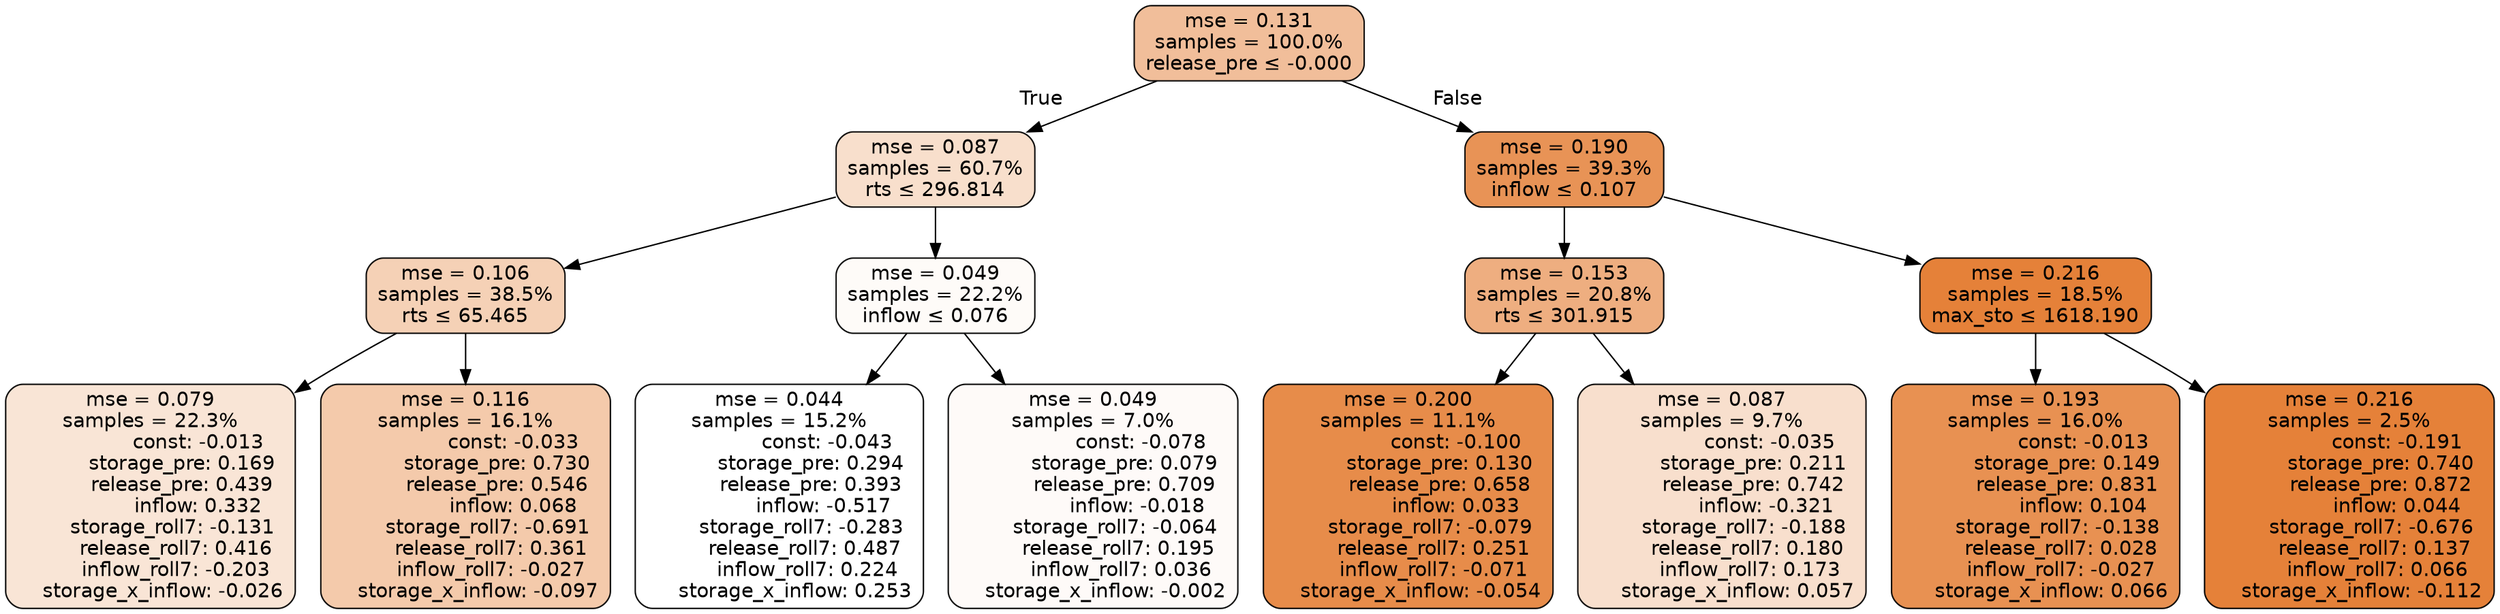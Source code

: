 digraph tree {
bgcolor="transparent"
node [shape=rectangle, style="filled, rounded", color="black", fontname=helvetica] ;
edge [fontname=helvetica] ;
	"0" [label="mse = 0.131
samples = 100.0%
release_pre &le; -0.000", fillcolor="#f1be9a"]
	"1" [label="mse = 0.087
samples = 60.7%
rts &le; 296.814", fillcolor="#f8dfcc"]
	"2" [label="mse = 0.106
samples = 38.5%
rts &le; 65.465", fillcolor="#f5d1b6"]
	"3" [label="mse = 0.079
samples = 22.3%
               const: -0.013
          storage_pre: 0.169
          release_pre: 0.439
               inflow: 0.332
       storage_roll7: -0.131
        release_roll7: 0.416
        inflow_roll7: -0.203
    storage_x_inflow: -0.026", fillcolor="#f9e5d6"]
	"4" [label="mse = 0.116
samples = 16.1%
               const: -0.033
          storage_pre: 0.730
          release_pre: 0.546
               inflow: 0.068
       storage_roll7: -0.691
        release_roll7: 0.361
        inflow_roll7: -0.027
    storage_x_inflow: -0.097", fillcolor="#f4caab"]
	"5" [label="mse = 0.049
samples = 22.2%
inflow &le; 0.076", fillcolor="#fefbf8"]
	"6" [label="mse = 0.044
samples = 15.2%
               const: -0.043
          storage_pre: 0.294
          release_pre: 0.393
              inflow: -0.517
       storage_roll7: -0.283
        release_roll7: 0.487
         inflow_roll7: 0.224
     storage_x_inflow: 0.253", fillcolor="#ffffff"]
	"7" [label="mse = 0.049
samples = 7.0%
               const: -0.078
          storage_pre: 0.079
          release_pre: 0.709
              inflow: -0.018
       storage_roll7: -0.064
        release_roll7: 0.195
         inflow_roll7: 0.036
    storage_x_inflow: -0.002", fillcolor="#fefaf8"]
	"8" [label="mse = 0.190
samples = 39.3%
inflow &le; 0.107", fillcolor="#e89356"]
	"9" [label="mse = 0.153
samples = 20.8%
rts &le; 301.915", fillcolor="#eeae80"]
	"10" [label="mse = 0.200
samples = 11.1%
               const: -0.100
          storage_pre: 0.130
          release_pre: 0.658
               inflow: 0.033
       storage_roll7: -0.079
        release_roll7: 0.251
        inflow_roll7: -0.071
    storage_x_inflow: -0.054", fillcolor="#e78c4a"]
	"11" [label="mse = 0.087
samples = 9.7%
               const: -0.035
          storage_pre: 0.211
          release_pre: 0.742
              inflow: -0.321
       storage_roll7: -0.188
        release_roll7: 0.180
         inflow_roll7: 0.173
     storage_x_inflow: 0.057", fillcolor="#f8dfcd"]
	"12" [label="mse = 0.216
samples = 18.5%
max_sto &le; 1618.190", fillcolor="#e58139"]
	"13" [label="mse = 0.193
samples = 16.0%
               const: -0.013
          storage_pre: 0.149
          release_pre: 0.831
               inflow: 0.104
       storage_roll7: -0.138
        release_roll7: 0.028
        inflow_roll7: -0.027
     storage_x_inflow: 0.066", fillcolor="#e89152"]
	"14" [label="mse = 0.216
samples = 2.5%
               const: -0.191
          storage_pre: 0.740
          release_pre: 0.872
               inflow: 0.044
       storage_roll7: -0.676
        release_roll7: 0.137
         inflow_roll7: 0.066
    storage_x_inflow: -0.112", fillcolor="#e58139"]

	"0" -> "1" [labeldistance=2.5, labelangle=45, headlabel="True"]
	"1" -> "2"
	"2" -> "3"
	"2" -> "4"
	"1" -> "5"
	"5" -> "6"
	"5" -> "7"
	"0" -> "8" [labeldistance=2.5, labelangle=-45, headlabel="False"]
	"8" -> "9"
	"9" -> "10"
	"9" -> "11"
	"8" -> "12"
	"12" -> "13"
	"12" -> "14"
}